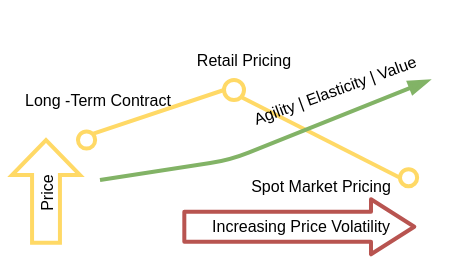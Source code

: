 <mxfile version="10.7.3" type="github"><diagram id="mCOAnrKx57ZMJhp0W0J7" name="Page-1"><mxGraphModel dx="697" dy="358" grid="1" gridSize="10" guides="1" tooltips="1" connect="1" arrows="1" fold="1" page="1" pageScale="1" pageWidth="827" pageHeight="1169" math="0" shadow="0"><root><mxCell id="0"/><mxCell id="1" parent="0"/><mxCell id="BURcEhXKDIgKA0giNNfk-23" value="Spot Market Pricing" style="text;html=1;strokeColor=none;fillColor=none;align=center;verticalAlign=middle;whiteSpace=wrap;rounded=0;fontSize=8;fontStyle=0;strokeWidth=2;" vertex="1" parent="1"><mxGeometry x="151.5" y="141" width="97" height="24" as="geometry"/></mxCell><mxCell id="BURcEhXKDIgKA0giNNfk-36" value="" style="group;fontStyle=0;strokeWidth=2;fontSize=8;" vertex="1" connectable="0" parent="1"><mxGeometry x="40" y="130" width="230" height="60" as="geometry"/></mxCell><mxCell id="BURcEhXKDIgKA0giNNfk-13" value="Price&amp;nbsp;" style="html=1;align=center;verticalAlign=middle;shape=mxgraph.arrows2.arrow;dy=0.59;dx=17.5;direction=north;notch=0;flipV=0;horizontal=0;fontSize=8;fontStyle=0;rounded=1;labelBackgroundColor=#ffffff;endArrow=classic;endSize=8.33;strokeColor=#FFD966;strokeWidth=2;fillColor=none;" vertex="1" parent="BURcEhXKDIgKA0giNNfk-36"><mxGeometry x="6" width="34" height="51.429" as="geometry"/></mxCell><mxCell id="BURcEhXKDIgKA0giNNfk-24" value="Increasing Price Volatility" style="shape=flexArrow;endArrow=classic;html=1;endWidth=10.5;endSize=6.555;width=14;fontSize=8;fontStyle=0;fillColor=none;strokeColor=#b85450;strokeWidth=2;" edge="1" parent="BURcEhXKDIgKA0giNNfk-36"><mxGeometry width="50" height="50" relative="1" as="geometry"><mxPoint x="91.162" y="43.393" as="sourcePoint"/><mxPoint x="208.161" y="43.393" as="targetPoint"/></mxGeometry></mxCell><mxCell id="BURcEhXKDIgKA0giNNfk-29" value="" style="ellipse;whiteSpace=wrap;html=1;aspect=fixed;fontSize=8;rounded=1;strokeColor=#FFD966;strokeWidth=2;labelBackgroundColor=#ffffff;spacing=0;endArrow=none;fontStyle=0" vertex="1" parent="BURcEhXKDIgKA0giNNfk-36"><mxGeometry x="39" y="-4.286" width="8.571" height="8.571" as="geometry"/></mxCell><mxCell id="BURcEhXKDIgKA0giNNfk-30" value="" style="ellipse;whiteSpace=wrap;html=1;aspect=fixed;fontSize=8;rounded=1;strokeColor=#FFD966;strokeWidth=2;labelBackgroundColor=#ffffff;spacing=0;endArrow=none;fontStyle=0" vertex="1" parent="BURcEhXKDIgKA0giNNfk-36"><mxGeometry x="200" y="14.571" width="8.571" height="8.571" as="geometry"/></mxCell><mxCell id="BURcEhXKDIgKA0giNNfk-18" value="" style="endArrow=none;html=1;fontSize=8;strokeColor=#FFD966;strokeWidth=2;spacing=0;fontStyle=0;entryX=0;entryY=0.5;entryDx=0;entryDy=0;exitX=1;exitY=1;exitDx=0;exitDy=0;" edge="1" parent="1" source="BURcEhXKDIgKA0giNNfk-27" target="BURcEhXKDIgKA0giNNfk-30"><mxGeometry width="50" height="50" relative="1" as="geometry"><mxPoint x="170" y="100" as="sourcePoint"/><mxPoint x="340" y="80" as="targetPoint"/></mxGeometry></mxCell><mxCell id="BURcEhXKDIgKA0giNNfk-28" value="" style="endArrow=none;html=1;fontSize=8;spacing=0;comic=0;strokeWidth=2;strokeColor=#FFD966;fontStyle=0;entryX=0;entryY=0.5;entryDx=0;entryDy=0;exitX=1;exitY=0;exitDx=0;exitDy=0;" edge="1" parent="1" source="BURcEhXKDIgKA0giNNfk-29" target="BURcEhXKDIgKA0giNNfk-27"><mxGeometry width="50" height="50" relative="1" as="geometry"><mxPoint x="50" y="130" as="sourcePoint"/><mxPoint x="180" y="80" as="targetPoint"/></mxGeometry></mxCell><mxCell id="BURcEhXKDIgKA0giNNfk-21" value="Long -Term Contract" style="text;html=1;strokeColor=none;fillColor=none;align=center;verticalAlign=middle;whiteSpace=wrap;rounded=0;fontSize=8;fontStyle=0;strokeWidth=2;" vertex="1" parent="1"><mxGeometry x="50" y="100" width="78" height="20" as="geometry"/></mxCell><mxCell id="BURcEhXKDIgKA0giNNfk-37" value="" style="group;fontStyle=0;strokeWidth=2;fontSize=8;" vertex="1" connectable="0" parent="1"><mxGeometry x="125" y="60" width="150" height="70" as="geometry"/></mxCell><mxCell id="BURcEhXKDIgKA0giNNfk-22" value="Retail Pricing" style="text;html=1;strokeColor=none;fillColor=none;align=center;verticalAlign=middle;whiteSpace=wrap;rounded=0;fontSize=8;fontStyle=0;strokeWidth=2;" vertex="1" parent="BURcEhXKDIgKA0giNNfk-37"><mxGeometry x="7" y="20" width="60" height="20" as="geometry"/></mxCell><mxCell id="BURcEhXKDIgKA0giNNfk-31" value="" style="endArrow=blockThin;html=1;strokeColor=#82b366;strokeWidth=2;fillColor=#d5e8d4;fontSize=8;endFill=1;fontStyle=0" edge="1" parent="BURcEhXKDIgKA0giNNfk-37"><mxGeometry width="50" height="50" relative="1" as="geometry"><mxPoint x="-35" y="90" as="sourcePoint"/><mxPoint x="130" y="40" as="targetPoint"/><Array as="points"><mxPoint x="30" y="80"/></Array></mxGeometry></mxCell><mxCell id="BURcEhXKDIgKA0giNNfk-27" value="" style="ellipse;whiteSpace=wrap;html=1;aspect=fixed;fontSize=8;rounded=1;strokeColor=#FFD966;strokeWidth=2;labelBackgroundColor=#ffffff;spacing=0;endArrow=none;fontStyle=0" vertex="1" parent="BURcEhXKDIgKA0giNNfk-37"><mxGeometry x="27" y="40" width="10" height="10" as="geometry"/></mxCell><mxCell id="BURcEhXKDIgKA0giNNfk-32" value="Agility | Elasticity | Value" style="text;html=1;strokeColor=none;fillColor=none;align=center;verticalAlign=middle;whiteSpace=wrap;rounded=0;fontSize=8;rotation=-20;fontStyle=0;strokeWidth=2;" vertex="1" parent="BURcEhXKDIgKA0giNNfk-37"><mxGeometry x="20" y="35" width="125" height="20" as="geometry"/></mxCell></root></mxGraphModel></diagram></mxfile>